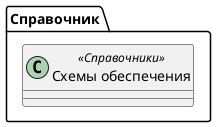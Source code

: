 ﻿@startuml СхемыОбеспечения
'!include templates.wsd
'..\include templates.wsd
class Справочник.СхемыОбеспечения as "Схемы обеспечения" <<Справочники>>
{
}
@enduml
